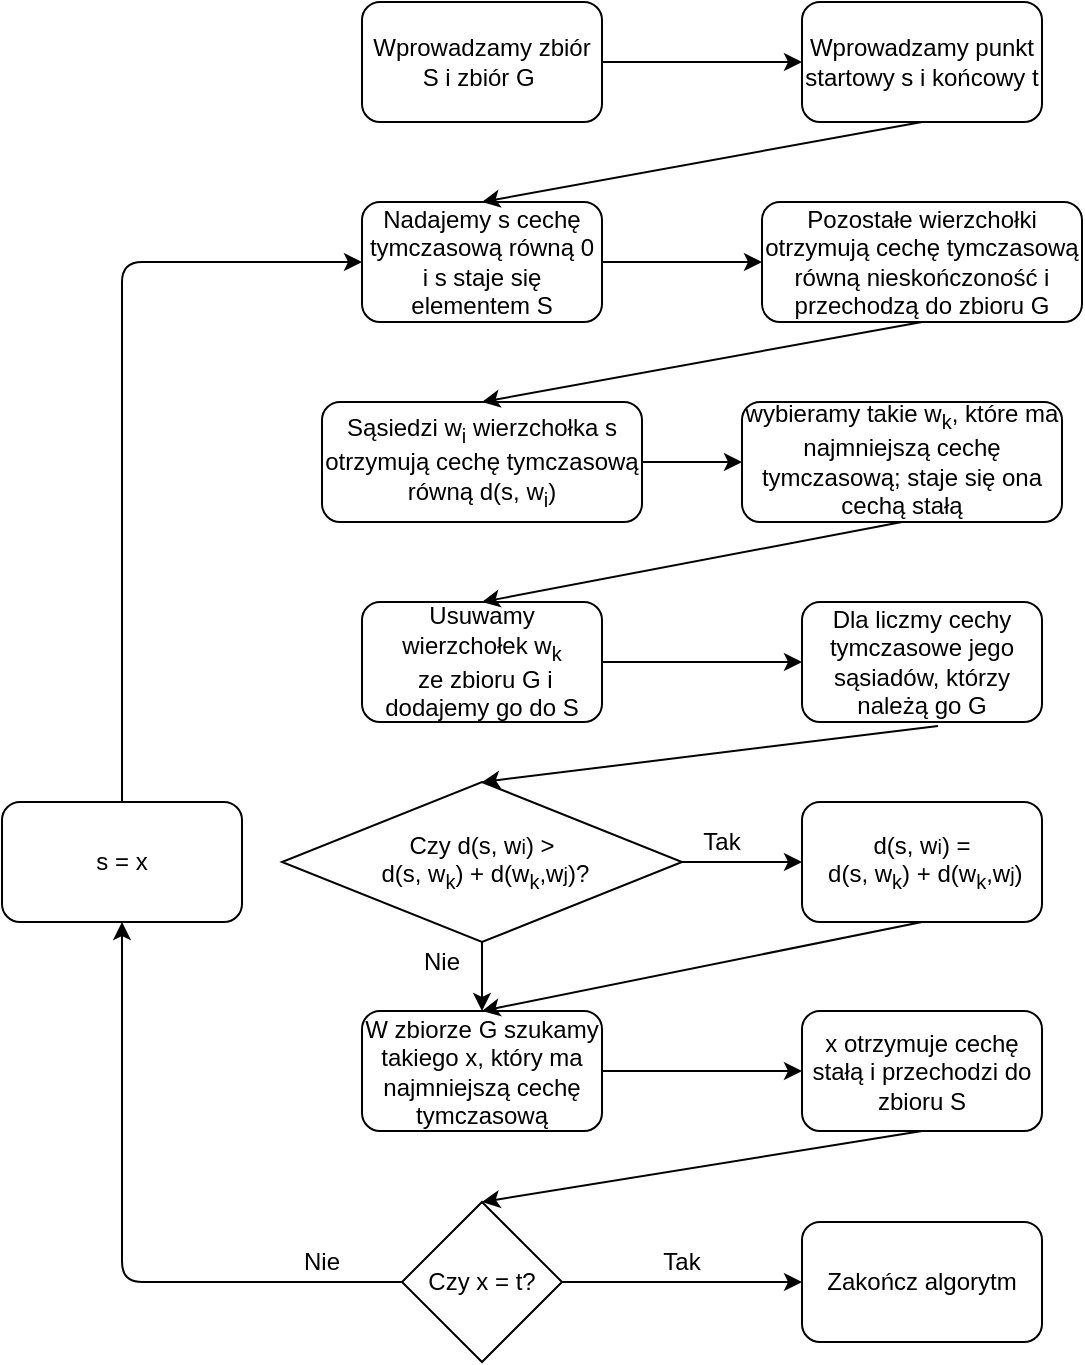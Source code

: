 <mxfile version="14.4.3" type="device"><diagram id="LZ8alL9qCjDEpfpecrNp" name="Page-1"><mxGraphModel dx="1422" dy="794" grid="1" gridSize="10" guides="1" tooltips="1" connect="1" arrows="1" fold="1" page="1" pageScale="1" pageWidth="827" pageHeight="1169" math="0" shadow="0"><root><mxCell id="0"/><mxCell id="1" parent="0"/><mxCell id="GAbBlOqhmLDY8ibC6fL3-1" value="Wprowadzamy zbiór S i zbiór G&amp;nbsp;" style="rounded=1;whiteSpace=wrap;html=1;" vertex="1" parent="1"><mxGeometry x="320" y="50" width="120" height="60" as="geometry"/></mxCell><mxCell id="GAbBlOqhmLDY8ibC6fL3-2" value="" style="endArrow=classic;html=1;exitX=1;exitY=0.5;exitDx=0;exitDy=0;" edge="1" parent="1" source="GAbBlOqhmLDY8ibC6fL3-1" target="GAbBlOqhmLDY8ibC6fL3-3"><mxGeometry width="50" height="50" relative="1" as="geometry"><mxPoint x="390" y="420" as="sourcePoint"/><mxPoint x="380" y="170" as="targetPoint"/></mxGeometry></mxCell><mxCell id="GAbBlOqhmLDY8ibC6fL3-3" value="Wprowadzamy punkt startowy s i końcowy t" style="rounded=1;whiteSpace=wrap;html=1;" vertex="1" parent="1"><mxGeometry x="540" y="50" width="120" height="60" as="geometry"/></mxCell><mxCell id="GAbBlOqhmLDY8ibC6fL3-5" value="Nadajemy s cechę tymczasową równą 0 i s staje się elementem S" style="rounded=1;whiteSpace=wrap;html=1;" vertex="1" parent="1"><mxGeometry x="320" y="150" width="120" height="60" as="geometry"/></mxCell><mxCell id="GAbBlOqhmLDY8ibC6fL3-6" value="" style="endArrow=classic;html=1;exitX=0.5;exitY=1;exitDx=0;exitDy=0;entryX=0.5;entryY=0;entryDx=0;entryDy=0;" edge="1" parent="1" source="GAbBlOqhmLDY8ibC6fL3-3" target="GAbBlOqhmLDY8ibC6fL3-5"><mxGeometry width="50" height="50" relative="1" as="geometry"><mxPoint x="390" y="420" as="sourcePoint"/><mxPoint x="440" y="370" as="targetPoint"/></mxGeometry></mxCell><mxCell id="GAbBlOqhmLDY8ibC6fL3-7" value="Pozostałe wierzchołki otrzymują cechę tymczasową równą nieskończoność i przechodzą do zbioru G" style="rounded=1;whiteSpace=wrap;html=1;" vertex="1" parent="1"><mxGeometry x="520" y="150" width="160" height="60" as="geometry"/></mxCell><mxCell id="GAbBlOqhmLDY8ibC6fL3-8" value="" style="endArrow=classic;html=1;exitX=1;exitY=0.5;exitDx=0;exitDy=0;entryX=0;entryY=0.5;entryDx=0;entryDy=0;" edge="1" parent="1" source="GAbBlOqhmLDY8ibC6fL3-5" target="GAbBlOqhmLDY8ibC6fL3-7"><mxGeometry width="50" height="50" relative="1" as="geometry"><mxPoint x="390" y="410" as="sourcePoint"/><mxPoint x="440" y="360" as="targetPoint"/></mxGeometry></mxCell><mxCell id="GAbBlOqhmLDY8ibC6fL3-9" value="Sąsiedzi w&lt;sub&gt;i&lt;/sub&gt;&amp;nbsp;wierzchołka s otrzymują cechę tymczasową równą d(s, w&lt;sub&gt;i&lt;/sub&gt;)" style="rounded=1;whiteSpace=wrap;html=1;" vertex="1" parent="1"><mxGeometry x="300" y="250" width="160" height="60" as="geometry"/></mxCell><mxCell id="GAbBlOqhmLDY8ibC6fL3-10" value="" style="endArrow=classic;html=1;exitX=0.5;exitY=1;exitDx=0;exitDy=0;entryX=0.5;entryY=0;entryDx=0;entryDy=0;" edge="1" parent="1" source="GAbBlOqhmLDY8ibC6fL3-7" target="GAbBlOqhmLDY8ibC6fL3-9"><mxGeometry width="50" height="50" relative="1" as="geometry"><mxPoint x="390" y="360" as="sourcePoint"/><mxPoint x="440" y="310" as="targetPoint"/></mxGeometry></mxCell><mxCell id="GAbBlOqhmLDY8ibC6fL3-11" value="wybieramy takie w&lt;sub&gt;k&lt;/sub&gt;, które ma najmniejszą cechę tymczasową; staje się ona cechą stałą&lt;sub&gt;&lt;br&gt;&lt;/sub&gt;" style="rounded=1;whiteSpace=wrap;html=1;" vertex="1" parent="1"><mxGeometry x="510" y="250" width="160" height="60" as="geometry"/></mxCell><mxCell id="GAbBlOqhmLDY8ibC6fL3-12" value="" style="endArrow=classic;html=1;exitX=1;exitY=0.5;exitDx=0;exitDy=0;entryX=0;entryY=0.5;entryDx=0;entryDy=0;" edge="1" parent="1" source="GAbBlOqhmLDY8ibC6fL3-9" target="GAbBlOqhmLDY8ibC6fL3-11"><mxGeometry width="50" height="50" relative="1" as="geometry"><mxPoint x="390" y="430" as="sourcePoint"/><mxPoint x="440" y="380" as="targetPoint"/></mxGeometry></mxCell><mxCell id="GAbBlOqhmLDY8ibC6fL3-13" value="Usuwamy wierzchołek w&lt;sub&gt;k&lt;/sub&gt;&lt;br&gt;&amp;nbsp;ze zbioru G i dodajemy go do S" style="rounded=1;whiteSpace=wrap;html=1;" vertex="1" parent="1"><mxGeometry x="320" y="350" width="120" height="60" as="geometry"/></mxCell><mxCell id="GAbBlOqhmLDY8ibC6fL3-14" value="" style="endArrow=classic;html=1;exitX=0.5;exitY=1;exitDx=0;exitDy=0;entryX=0.5;entryY=0;entryDx=0;entryDy=0;" edge="1" parent="1" source="GAbBlOqhmLDY8ibC6fL3-11" target="GAbBlOqhmLDY8ibC6fL3-13"><mxGeometry width="50" height="50" relative="1" as="geometry"><mxPoint x="390" y="400" as="sourcePoint"/><mxPoint x="440" y="350" as="targetPoint"/></mxGeometry></mxCell><mxCell id="GAbBlOqhmLDY8ibC6fL3-15" value="Dla liczmy cechy tymczasowe jego sąsiadów, którzy należą go G" style="rounded=1;whiteSpace=wrap;html=1;" vertex="1" parent="1"><mxGeometry x="540" y="350" width="120" height="60" as="geometry"/></mxCell><mxCell id="GAbBlOqhmLDY8ibC6fL3-16" value="" style="endArrow=classic;html=1;exitX=1;exitY=0.5;exitDx=0;exitDy=0;entryX=0;entryY=0.5;entryDx=0;entryDy=0;" edge="1" parent="1" source="GAbBlOqhmLDY8ibC6fL3-13" target="GAbBlOqhmLDY8ibC6fL3-15"><mxGeometry width="50" height="50" relative="1" as="geometry"><mxPoint x="390" y="360" as="sourcePoint"/><mxPoint x="440" y="310" as="targetPoint"/></mxGeometry></mxCell><mxCell id="GAbBlOqhmLDY8ibC6fL3-17" value="" style="endArrow=classic;html=1;exitX=0.567;exitY=1.033;exitDx=0;exitDy=0;exitPerimeter=0;entryX=0.5;entryY=0;entryDx=0;entryDy=0;" edge="1" parent="1" source="GAbBlOqhmLDY8ibC6fL3-15" target="GAbBlOqhmLDY8ibC6fL3-18"><mxGeometry width="50" height="50" relative="1" as="geometry"><mxPoint x="390" y="460" as="sourcePoint"/><mxPoint x="450" y="440" as="targetPoint"/></mxGeometry></mxCell><mxCell id="GAbBlOqhmLDY8ibC6fL3-18" value="Czy d(s, w&lt;span style=&quot;font-size: 10px&quot;&gt;i&lt;/span&gt;) &amp;gt;&lt;br&gt;&amp;nbsp;d(s, w&lt;sub&gt;k&lt;/sub&gt;) + d(w&lt;sub&gt;k&lt;/sub&gt;,w&lt;span style=&quot;font-size: 10px&quot;&gt;j&lt;/span&gt;)?" style="rhombus;whiteSpace=wrap;html=1;" vertex="1" parent="1"><mxGeometry x="280" y="440" width="200" height="80" as="geometry"/></mxCell><mxCell id="GAbBlOqhmLDY8ibC6fL3-19" value="" style="endArrow=classic;html=1;exitX=1;exitY=0.5;exitDx=0;exitDy=0;" edge="1" parent="1" source="GAbBlOqhmLDY8ibC6fL3-18" target="GAbBlOqhmLDY8ibC6fL3-20"><mxGeometry width="50" height="50" relative="1" as="geometry"><mxPoint x="390" y="440" as="sourcePoint"/><mxPoint x="380" y="580" as="targetPoint"/></mxGeometry></mxCell><mxCell id="GAbBlOqhmLDY8ibC6fL3-20" value="&lt;span&gt;d(s, w&lt;/span&gt;&lt;span style=&quot;font-size: 10px&quot;&gt;i&lt;/span&gt;&lt;span&gt;) =&lt;/span&gt;&lt;br&gt;&lt;span&gt;&amp;nbsp;d(s, w&lt;/span&gt;&lt;sub&gt;k&lt;/sub&gt;&lt;span&gt;) + d(w&lt;/span&gt;&lt;sub&gt;k&lt;/sub&gt;&lt;span&gt;,w&lt;/span&gt;&lt;span style=&quot;font-size: 10px&quot;&gt;j&lt;/span&gt;&lt;span&gt;)&lt;/span&gt;" style="rounded=1;whiteSpace=wrap;html=1;" vertex="1" parent="1"><mxGeometry x="540" y="450" width="120" height="60" as="geometry"/></mxCell><mxCell id="GAbBlOqhmLDY8ibC6fL3-21" value="W zbiorze G szukamy takiego x, który ma najmniejszą cechę tymczasową" style="rounded=1;whiteSpace=wrap;html=1;" vertex="1" parent="1"><mxGeometry x="320" y="554.5" width="120" height="60" as="geometry"/></mxCell><mxCell id="GAbBlOqhmLDY8ibC6fL3-22" value="" style="endArrow=classic;html=1;exitX=0.5;exitY=1;exitDx=0;exitDy=0;entryX=0.5;entryY=0;entryDx=0;entryDy=0;" edge="1" parent="1" source="GAbBlOqhmLDY8ibC6fL3-20" target="GAbBlOqhmLDY8ibC6fL3-21"><mxGeometry width="50" height="50" relative="1" as="geometry"><mxPoint x="390" y="530" as="sourcePoint"/><mxPoint x="440" y="480" as="targetPoint"/></mxGeometry></mxCell><mxCell id="GAbBlOqhmLDY8ibC6fL3-24" value="Tak" style="text;html=1;strokeColor=none;fillColor=none;align=center;verticalAlign=middle;whiteSpace=wrap;rounded=0;" vertex="1" parent="1"><mxGeometry x="480" y="460" width="40" height="20" as="geometry"/></mxCell><mxCell id="GAbBlOqhmLDY8ibC6fL3-25" value="" style="endArrow=classic;html=1;exitX=0.5;exitY=1;exitDx=0;exitDy=0;entryX=0.5;entryY=0;entryDx=0;entryDy=0;" edge="1" parent="1" source="GAbBlOqhmLDY8ibC6fL3-18" target="GAbBlOqhmLDY8ibC6fL3-21"><mxGeometry width="50" height="50" relative="1" as="geometry"><mxPoint x="390" y="510" as="sourcePoint"/><mxPoint x="440" y="460" as="targetPoint"/></mxGeometry></mxCell><mxCell id="GAbBlOqhmLDY8ibC6fL3-26" value="Nie" style="text;html=1;strokeColor=none;fillColor=none;align=center;verticalAlign=middle;whiteSpace=wrap;rounded=0;" vertex="1" parent="1"><mxGeometry x="340" y="520" width="40" height="20" as="geometry"/></mxCell><mxCell id="GAbBlOqhmLDY8ibC6fL3-27" value="" style="endArrow=classic;html=1;exitX=1;exitY=0.5;exitDx=0;exitDy=0;" edge="1" parent="1" source="GAbBlOqhmLDY8ibC6fL3-21" target="GAbBlOqhmLDY8ibC6fL3-28"><mxGeometry width="50" height="50" relative="1" as="geometry"><mxPoint x="390" y="510" as="sourcePoint"/><mxPoint x="520" y="585" as="targetPoint"/></mxGeometry></mxCell><mxCell id="GAbBlOqhmLDY8ibC6fL3-28" value="x otrzymuje cechę stałą i przechodzi do zbioru S" style="rounded=1;whiteSpace=wrap;html=1;" vertex="1" parent="1"><mxGeometry x="540" y="554.5" width="120" height="60" as="geometry"/></mxCell><mxCell id="GAbBlOqhmLDY8ibC6fL3-29" value="" style="endArrow=classic;html=1;exitX=0.5;exitY=1;exitDx=0;exitDy=0;entryX=0.5;entryY=0;entryDx=0;entryDy=0;" edge="1" parent="1" source="GAbBlOqhmLDY8ibC6fL3-28" target="GAbBlOqhmLDY8ibC6fL3-30"><mxGeometry width="50" height="50" relative="1" as="geometry"><mxPoint x="390" y="700" as="sourcePoint"/><mxPoint x="390" y="650" as="targetPoint"/></mxGeometry></mxCell><mxCell id="GAbBlOqhmLDY8ibC6fL3-30" value="Czy x = t?" style="rhombus;whiteSpace=wrap;html=1;" vertex="1" parent="1"><mxGeometry x="340" y="650" width="80" height="80" as="geometry"/></mxCell><mxCell id="GAbBlOqhmLDY8ibC6fL3-32" value="Nie" style="text;html=1;strokeColor=none;fillColor=none;align=center;verticalAlign=middle;whiteSpace=wrap;rounded=0;" vertex="1" parent="1"><mxGeometry x="280" y="670" width="40" height="20" as="geometry"/></mxCell><mxCell id="GAbBlOqhmLDY8ibC6fL3-33" value="" style="endArrow=classic;html=1;exitX=1;exitY=0.5;exitDx=0;exitDy=0;entryX=0;entryY=0.5;entryDx=0;entryDy=0;" edge="1" parent="1" source="GAbBlOqhmLDY8ibC6fL3-30" target="GAbBlOqhmLDY8ibC6fL3-35"><mxGeometry width="50" height="50" relative="1" as="geometry"><mxPoint x="390" y="500" as="sourcePoint"/><mxPoint x="470" y="690" as="targetPoint"/></mxGeometry></mxCell><mxCell id="GAbBlOqhmLDY8ibC6fL3-35" value="Zakończ algorytm" style="rounded=1;whiteSpace=wrap;html=1;" vertex="1" parent="1"><mxGeometry x="540" y="660" width="120" height="60" as="geometry"/></mxCell><mxCell id="GAbBlOqhmLDY8ibC6fL3-36" value="Tak" style="text;html=1;strokeColor=none;fillColor=none;align=center;verticalAlign=middle;whiteSpace=wrap;rounded=0;" vertex="1" parent="1"><mxGeometry x="460" y="670" width="40" height="20" as="geometry"/></mxCell><mxCell id="GAbBlOqhmLDY8ibC6fL3-37" value="s = x" style="rounded=1;whiteSpace=wrap;html=1;" vertex="1" parent="1"><mxGeometry x="140" y="450" width="120" height="60" as="geometry"/></mxCell><mxCell id="GAbBlOqhmLDY8ibC6fL3-38" value="" style="endArrow=classic;html=1;exitX=0;exitY=0.5;exitDx=0;exitDy=0;entryX=0.5;entryY=1;entryDx=0;entryDy=0;" edge="1" parent="1" source="GAbBlOqhmLDY8ibC6fL3-30" target="GAbBlOqhmLDY8ibC6fL3-37"><mxGeometry width="50" height="50" relative="1" as="geometry"><mxPoint x="390" y="500" as="sourcePoint"/><mxPoint x="440" y="450" as="targetPoint"/><Array as="points"><mxPoint x="200" y="690"/></Array></mxGeometry></mxCell><mxCell id="GAbBlOqhmLDY8ibC6fL3-39" value="" style="endArrow=classic;html=1;exitX=0.5;exitY=0;exitDx=0;exitDy=0;entryX=0;entryY=0.5;entryDx=0;entryDy=0;" edge="1" parent="1" source="GAbBlOqhmLDY8ibC6fL3-37" target="GAbBlOqhmLDY8ibC6fL3-5"><mxGeometry width="50" height="50" relative="1" as="geometry"><mxPoint x="390" y="500" as="sourcePoint"/><mxPoint x="440" y="450" as="targetPoint"/><Array as="points"><mxPoint x="200" y="180"/></Array></mxGeometry></mxCell></root></mxGraphModel></diagram></mxfile>
